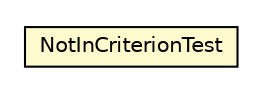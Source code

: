 #!/usr/local/bin/dot
#
# Class diagram 
# Generated by UMLGraph version R5_6_6-8-g8d7759 (http://www.umlgraph.org/)
#

digraph G {
	edge [fontname="Helvetica",fontsize=10,labelfontname="Helvetica",labelfontsize=10];
	node [fontname="Helvetica",fontsize=10,shape=plaintext];
	nodesep=0.25;
	ranksep=0.5;
	// org.dayatang.domain.internal.NotInCriterionTest
	c35231 [label=<<table title="org.dayatang.domain.internal.NotInCriterionTest" border="0" cellborder="1" cellspacing="0" cellpadding="2" port="p" bgcolor="lemonChiffon" href="./NotInCriterionTest.html">
		<tr><td><table border="0" cellspacing="0" cellpadding="1">
<tr><td align="center" balign="center"> NotInCriterionTest </td></tr>
		</table></td></tr>
		</table>>, URL="./NotInCriterionTest.html", fontname="Helvetica", fontcolor="black", fontsize=10.0];
}

